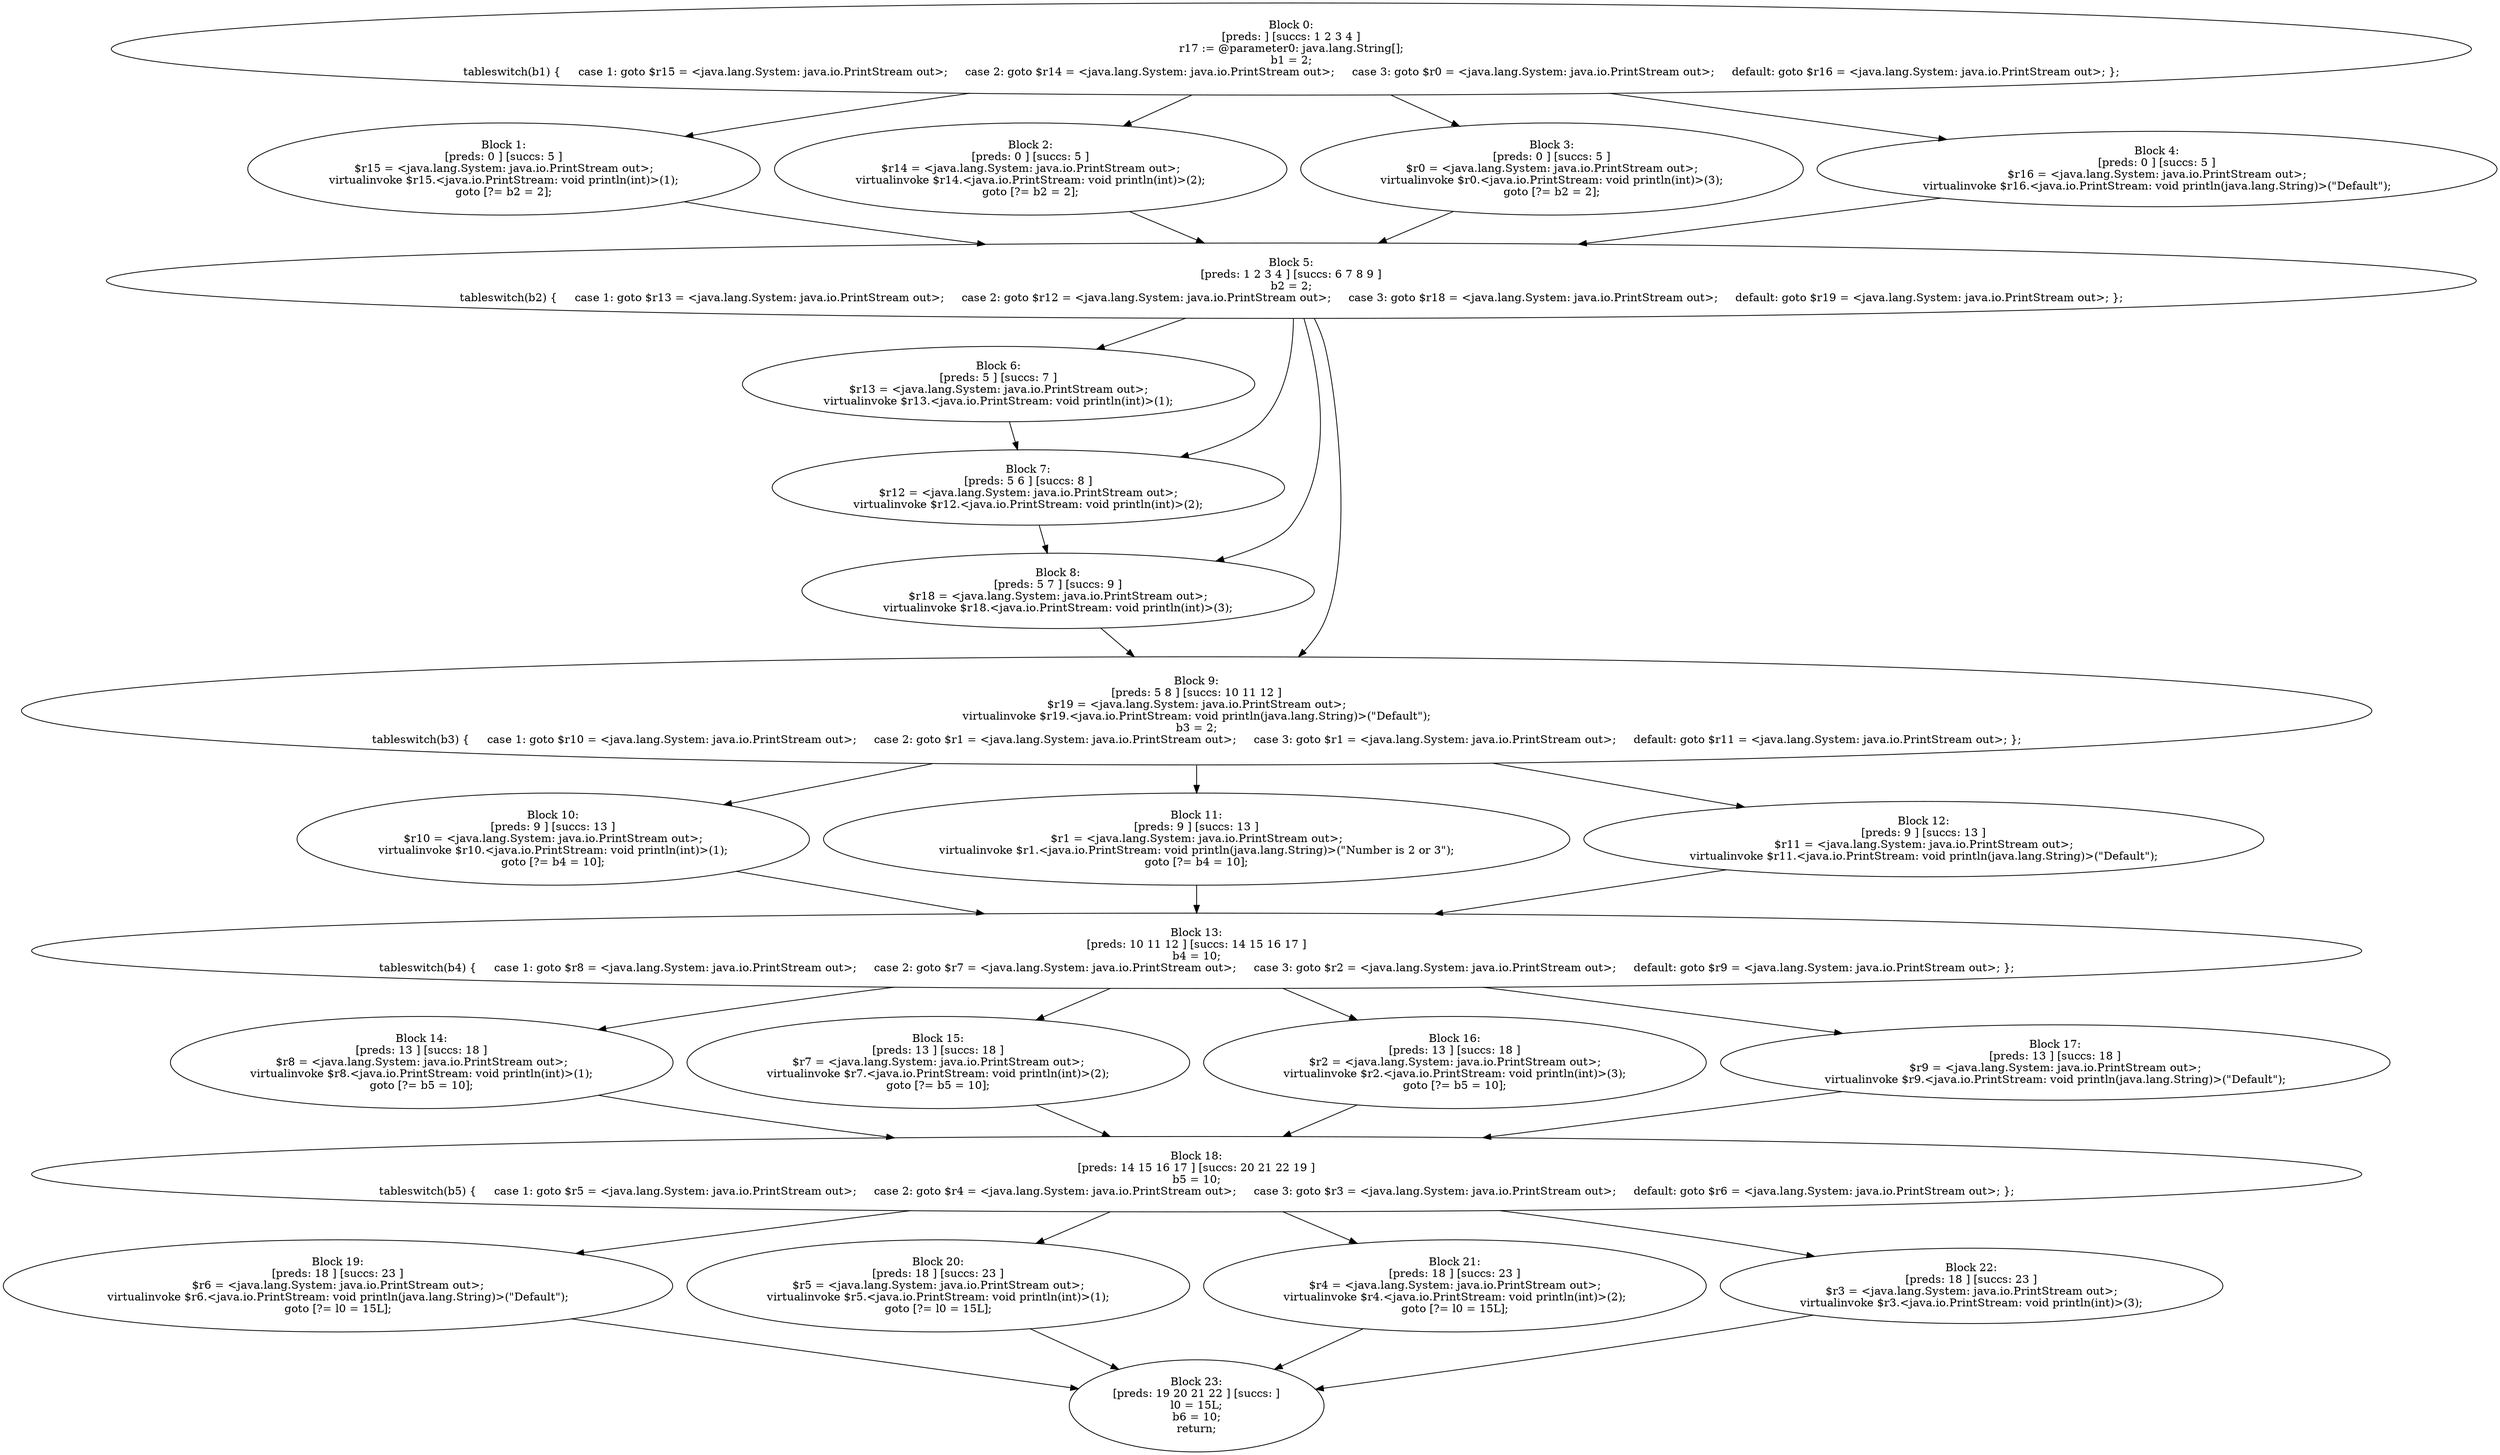 digraph "unitGraph" {
    "Block 0:
[preds: ] [succs: 1 2 3 4 ]
r17 := @parameter0: java.lang.String[];
b1 = 2;
tableswitch(b1) {     case 1: goto $r15 = <java.lang.System: java.io.PrintStream out>;     case 2: goto $r14 = <java.lang.System: java.io.PrintStream out>;     case 3: goto $r0 = <java.lang.System: java.io.PrintStream out>;     default: goto $r16 = <java.lang.System: java.io.PrintStream out>; };
"
    "Block 1:
[preds: 0 ] [succs: 5 ]
$r15 = <java.lang.System: java.io.PrintStream out>;
virtualinvoke $r15.<java.io.PrintStream: void println(int)>(1);
goto [?= b2 = 2];
"
    "Block 2:
[preds: 0 ] [succs: 5 ]
$r14 = <java.lang.System: java.io.PrintStream out>;
virtualinvoke $r14.<java.io.PrintStream: void println(int)>(2);
goto [?= b2 = 2];
"
    "Block 3:
[preds: 0 ] [succs: 5 ]
$r0 = <java.lang.System: java.io.PrintStream out>;
virtualinvoke $r0.<java.io.PrintStream: void println(int)>(3);
goto [?= b2 = 2];
"
    "Block 4:
[preds: 0 ] [succs: 5 ]
$r16 = <java.lang.System: java.io.PrintStream out>;
virtualinvoke $r16.<java.io.PrintStream: void println(java.lang.String)>(\"Default\");
"
    "Block 5:
[preds: 1 2 3 4 ] [succs: 6 7 8 9 ]
b2 = 2;
tableswitch(b2) {     case 1: goto $r13 = <java.lang.System: java.io.PrintStream out>;     case 2: goto $r12 = <java.lang.System: java.io.PrintStream out>;     case 3: goto $r18 = <java.lang.System: java.io.PrintStream out>;     default: goto $r19 = <java.lang.System: java.io.PrintStream out>; };
"
    "Block 6:
[preds: 5 ] [succs: 7 ]
$r13 = <java.lang.System: java.io.PrintStream out>;
virtualinvoke $r13.<java.io.PrintStream: void println(int)>(1);
"
    "Block 7:
[preds: 5 6 ] [succs: 8 ]
$r12 = <java.lang.System: java.io.PrintStream out>;
virtualinvoke $r12.<java.io.PrintStream: void println(int)>(2);
"
    "Block 8:
[preds: 5 7 ] [succs: 9 ]
$r18 = <java.lang.System: java.io.PrintStream out>;
virtualinvoke $r18.<java.io.PrintStream: void println(int)>(3);
"
    "Block 9:
[preds: 5 8 ] [succs: 10 11 12 ]
$r19 = <java.lang.System: java.io.PrintStream out>;
virtualinvoke $r19.<java.io.PrintStream: void println(java.lang.String)>(\"Default\");
b3 = 2;
tableswitch(b3) {     case 1: goto $r10 = <java.lang.System: java.io.PrintStream out>;     case 2: goto $r1 = <java.lang.System: java.io.PrintStream out>;     case 3: goto $r1 = <java.lang.System: java.io.PrintStream out>;     default: goto $r11 = <java.lang.System: java.io.PrintStream out>; };
"
    "Block 10:
[preds: 9 ] [succs: 13 ]
$r10 = <java.lang.System: java.io.PrintStream out>;
virtualinvoke $r10.<java.io.PrintStream: void println(int)>(1);
goto [?= b4 = 10];
"
    "Block 11:
[preds: 9 ] [succs: 13 ]
$r1 = <java.lang.System: java.io.PrintStream out>;
virtualinvoke $r1.<java.io.PrintStream: void println(java.lang.String)>(\"Number is 2 or 3\");
goto [?= b4 = 10];
"
    "Block 12:
[preds: 9 ] [succs: 13 ]
$r11 = <java.lang.System: java.io.PrintStream out>;
virtualinvoke $r11.<java.io.PrintStream: void println(java.lang.String)>(\"Default\");
"
    "Block 13:
[preds: 10 11 12 ] [succs: 14 15 16 17 ]
b4 = 10;
tableswitch(b4) {     case 1: goto $r8 = <java.lang.System: java.io.PrintStream out>;     case 2: goto $r7 = <java.lang.System: java.io.PrintStream out>;     case 3: goto $r2 = <java.lang.System: java.io.PrintStream out>;     default: goto $r9 = <java.lang.System: java.io.PrintStream out>; };
"
    "Block 14:
[preds: 13 ] [succs: 18 ]
$r8 = <java.lang.System: java.io.PrintStream out>;
virtualinvoke $r8.<java.io.PrintStream: void println(int)>(1);
goto [?= b5 = 10];
"
    "Block 15:
[preds: 13 ] [succs: 18 ]
$r7 = <java.lang.System: java.io.PrintStream out>;
virtualinvoke $r7.<java.io.PrintStream: void println(int)>(2);
goto [?= b5 = 10];
"
    "Block 16:
[preds: 13 ] [succs: 18 ]
$r2 = <java.lang.System: java.io.PrintStream out>;
virtualinvoke $r2.<java.io.PrintStream: void println(int)>(3);
goto [?= b5 = 10];
"
    "Block 17:
[preds: 13 ] [succs: 18 ]
$r9 = <java.lang.System: java.io.PrintStream out>;
virtualinvoke $r9.<java.io.PrintStream: void println(java.lang.String)>(\"Default\");
"
    "Block 18:
[preds: 14 15 16 17 ] [succs: 20 21 22 19 ]
b5 = 10;
tableswitch(b5) {     case 1: goto $r5 = <java.lang.System: java.io.PrintStream out>;     case 2: goto $r4 = <java.lang.System: java.io.PrintStream out>;     case 3: goto $r3 = <java.lang.System: java.io.PrintStream out>;     default: goto $r6 = <java.lang.System: java.io.PrintStream out>; };
"
    "Block 19:
[preds: 18 ] [succs: 23 ]
$r6 = <java.lang.System: java.io.PrintStream out>;
virtualinvoke $r6.<java.io.PrintStream: void println(java.lang.String)>(\"Default\");
goto [?= l0 = 15L];
"
    "Block 20:
[preds: 18 ] [succs: 23 ]
$r5 = <java.lang.System: java.io.PrintStream out>;
virtualinvoke $r5.<java.io.PrintStream: void println(int)>(1);
goto [?= l0 = 15L];
"
    "Block 21:
[preds: 18 ] [succs: 23 ]
$r4 = <java.lang.System: java.io.PrintStream out>;
virtualinvoke $r4.<java.io.PrintStream: void println(int)>(2);
goto [?= l0 = 15L];
"
    "Block 22:
[preds: 18 ] [succs: 23 ]
$r3 = <java.lang.System: java.io.PrintStream out>;
virtualinvoke $r3.<java.io.PrintStream: void println(int)>(3);
"
    "Block 23:
[preds: 19 20 21 22 ] [succs: ]
l0 = 15L;
b6 = 10;
return;
"
    "Block 0:
[preds: ] [succs: 1 2 3 4 ]
r17 := @parameter0: java.lang.String[];
b1 = 2;
tableswitch(b1) {     case 1: goto $r15 = <java.lang.System: java.io.PrintStream out>;     case 2: goto $r14 = <java.lang.System: java.io.PrintStream out>;     case 3: goto $r0 = <java.lang.System: java.io.PrintStream out>;     default: goto $r16 = <java.lang.System: java.io.PrintStream out>; };
"->"Block 1:
[preds: 0 ] [succs: 5 ]
$r15 = <java.lang.System: java.io.PrintStream out>;
virtualinvoke $r15.<java.io.PrintStream: void println(int)>(1);
goto [?= b2 = 2];
";
    "Block 0:
[preds: ] [succs: 1 2 3 4 ]
r17 := @parameter0: java.lang.String[];
b1 = 2;
tableswitch(b1) {     case 1: goto $r15 = <java.lang.System: java.io.PrintStream out>;     case 2: goto $r14 = <java.lang.System: java.io.PrintStream out>;     case 3: goto $r0 = <java.lang.System: java.io.PrintStream out>;     default: goto $r16 = <java.lang.System: java.io.PrintStream out>; };
"->"Block 2:
[preds: 0 ] [succs: 5 ]
$r14 = <java.lang.System: java.io.PrintStream out>;
virtualinvoke $r14.<java.io.PrintStream: void println(int)>(2);
goto [?= b2 = 2];
";
    "Block 0:
[preds: ] [succs: 1 2 3 4 ]
r17 := @parameter0: java.lang.String[];
b1 = 2;
tableswitch(b1) {     case 1: goto $r15 = <java.lang.System: java.io.PrintStream out>;     case 2: goto $r14 = <java.lang.System: java.io.PrintStream out>;     case 3: goto $r0 = <java.lang.System: java.io.PrintStream out>;     default: goto $r16 = <java.lang.System: java.io.PrintStream out>; };
"->"Block 3:
[preds: 0 ] [succs: 5 ]
$r0 = <java.lang.System: java.io.PrintStream out>;
virtualinvoke $r0.<java.io.PrintStream: void println(int)>(3);
goto [?= b2 = 2];
";
    "Block 0:
[preds: ] [succs: 1 2 3 4 ]
r17 := @parameter0: java.lang.String[];
b1 = 2;
tableswitch(b1) {     case 1: goto $r15 = <java.lang.System: java.io.PrintStream out>;     case 2: goto $r14 = <java.lang.System: java.io.PrintStream out>;     case 3: goto $r0 = <java.lang.System: java.io.PrintStream out>;     default: goto $r16 = <java.lang.System: java.io.PrintStream out>; };
"->"Block 4:
[preds: 0 ] [succs: 5 ]
$r16 = <java.lang.System: java.io.PrintStream out>;
virtualinvoke $r16.<java.io.PrintStream: void println(java.lang.String)>(\"Default\");
";
    "Block 1:
[preds: 0 ] [succs: 5 ]
$r15 = <java.lang.System: java.io.PrintStream out>;
virtualinvoke $r15.<java.io.PrintStream: void println(int)>(1);
goto [?= b2 = 2];
"->"Block 5:
[preds: 1 2 3 4 ] [succs: 6 7 8 9 ]
b2 = 2;
tableswitch(b2) {     case 1: goto $r13 = <java.lang.System: java.io.PrintStream out>;     case 2: goto $r12 = <java.lang.System: java.io.PrintStream out>;     case 3: goto $r18 = <java.lang.System: java.io.PrintStream out>;     default: goto $r19 = <java.lang.System: java.io.PrintStream out>; };
";
    "Block 2:
[preds: 0 ] [succs: 5 ]
$r14 = <java.lang.System: java.io.PrintStream out>;
virtualinvoke $r14.<java.io.PrintStream: void println(int)>(2);
goto [?= b2 = 2];
"->"Block 5:
[preds: 1 2 3 4 ] [succs: 6 7 8 9 ]
b2 = 2;
tableswitch(b2) {     case 1: goto $r13 = <java.lang.System: java.io.PrintStream out>;     case 2: goto $r12 = <java.lang.System: java.io.PrintStream out>;     case 3: goto $r18 = <java.lang.System: java.io.PrintStream out>;     default: goto $r19 = <java.lang.System: java.io.PrintStream out>; };
";
    "Block 3:
[preds: 0 ] [succs: 5 ]
$r0 = <java.lang.System: java.io.PrintStream out>;
virtualinvoke $r0.<java.io.PrintStream: void println(int)>(3);
goto [?= b2 = 2];
"->"Block 5:
[preds: 1 2 3 4 ] [succs: 6 7 8 9 ]
b2 = 2;
tableswitch(b2) {     case 1: goto $r13 = <java.lang.System: java.io.PrintStream out>;     case 2: goto $r12 = <java.lang.System: java.io.PrintStream out>;     case 3: goto $r18 = <java.lang.System: java.io.PrintStream out>;     default: goto $r19 = <java.lang.System: java.io.PrintStream out>; };
";
    "Block 4:
[preds: 0 ] [succs: 5 ]
$r16 = <java.lang.System: java.io.PrintStream out>;
virtualinvoke $r16.<java.io.PrintStream: void println(java.lang.String)>(\"Default\");
"->"Block 5:
[preds: 1 2 3 4 ] [succs: 6 7 8 9 ]
b2 = 2;
tableswitch(b2) {     case 1: goto $r13 = <java.lang.System: java.io.PrintStream out>;     case 2: goto $r12 = <java.lang.System: java.io.PrintStream out>;     case 3: goto $r18 = <java.lang.System: java.io.PrintStream out>;     default: goto $r19 = <java.lang.System: java.io.PrintStream out>; };
";
    "Block 5:
[preds: 1 2 3 4 ] [succs: 6 7 8 9 ]
b2 = 2;
tableswitch(b2) {     case 1: goto $r13 = <java.lang.System: java.io.PrintStream out>;     case 2: goto $r12 = <java.lang.System: java.io.PrintStream out>;     case 3: goto $r18 = <java.lang.System: java.io.PrintStream out>;     default: goto $r19 = <java.lang.System: java.io.PrintStream out>; };
"->"Block 6:
[preds: 5 ] [succs: 7 ]
$r13 = <java.lang.System: java.io.PrintStream out>;
virtualinvoke $r13.<java.io.PrintStream: void println(int)>(1);
";
    "Block 5:
[preds: 1 2 3 4 ] [succs: 6 7 8 9 ]
b2 = 2;
tableswitch(b2) {     case 1: goto $r13 = <java.lang.System: java.io.PrintStream out>;     case 2: goto $r12 = <java.lang.System: java.io.PrintStream out>;     case 3: goto $r18 = <java.lang.System: java.io.PrintStream out>;     default: goto $r19 = <java.lang.System: java.io.PrintStream out>; };
"->"Block 7:
[preds: 5 6 ] [succs: 8 ]
$r12 = <java.lang.System: java.io.PrintStream out>;
virtualinvoke $r12.<java.io.PrintStream: void println(int)>(2);
";
    "Block 5:
[preds: 1 2 3 4 ] [succs: 6 7 8 9 ]
b2 = 2;
tableswitch(b2) {     case 1: goto $r13 = <java.lang.System: java.io.PrintStream out>;     case 2: goto $r12 = <java.lang.System: java.io.PrintStream out>;     case 3: goto $r18 = <java.lang.System: java.io.PrintStream out>;     default: goto $r19 = <java.lang.System: java.io.PrintStream out>; };
"->"Block 8:
[preds: 5 7 ] [succs: 9 ]
$r18 = <java.lang.System: java.io.PrintStream out>;
virtualinvoke $r18.<java.io.PrintStream: void println(int)>(3);
";
    "Block 5:
[preds: 1 2 3 4 ] [succs: 6 7 8 9 ]
b2 = 2;
tableswitch(b2) {     case 1: goto $r13 = <java.lang.System: java.io.PrintStream out>;     case 2: goto $r12 = <java.lang.System: java.io.PrintStream out>;     case 3: goto $r18 = <java.lang.System: java.io.PrintStream out>;     default: goto $r19 = <java.lang.System: java.io.PrintStream out>; };
"->"Block 9:
[preds: 5 8 ] [succs: 10 11 12 ]
$r19 = <java.lang.System: java.io.PrintStream out>;
virtualinvoke $r19.<java.io.PrintStream: void println(java.lang.String)>(\"Default\");
b3 = 2;
tableswitch(b3) {     case 1: goto $r10 = <java.lang.System: java.io.PrintStream out>;     case 2: goto $r1 = <java.lang.System: java.io.PrintStream out>;     case 3: goto $r1 = <java.lang.System: java.io.PrintStream out>;     default: goto $r11 = <java.lang.System: java.io.PrintStream out>; };
";
    "Block 6:
[preds: 5 ] [succs: 7 ]
$r13 = <java.lang.System: java.io.PrintStream out>;
virtualinvoke $r13.<java.io.PrintStream: void println(int)>(1);
"->"Block 7:
[preds: 5 6 ] [succs: 8 ]
$r12 = <java.lang.System: java.io.PrintStream out>;
virtualinvoke $r12.<java.io.PrintStream: void println(int)>(2);
";
    "Block 7:
[preds: 5 6 ] [succs: 8 ]
$r12 = <java.lang.System: java.io.PrintStream out>;
virtualinvoke $r12.<java.io.PrintStream: void println(int)>(2);
"->"Block 8:
[preds: 5 7 ] [succs: 9 ]
$r18 = <java.lang.System: java.io.PrintStream out>;
virtualinvoke $r18.<java.io.PrintStream: void println(int)>(3);
";
    "Block 8:
[preds: 5 7 ] [succs: 9 ]
$r18 = <java.lang.System: java.io.PrintStream out>;
virtualinvoke $r18.<java.io.PrintStream: void println(int)>(3);
"->"Block 9:
[preds: 5 8 ] [succs: 10 11 12 ]
$r19 = <java.lang.System: java.io.PrintStream out>;
virtualinvoke $r19.<java.io.PrintStream: void println(java.lang.String)>(\"Default\");
b3 = 2;
tableswitch(b3) {     case 1: goto $r10 = <java.lang.System: java.io.PrintStream out>;     case 2: goto $r1 = <java.lang.System: java.io.PrintStream out>;     case 3: goto $r1 = <java.lang.System: java.io.PrintStream out>;     default: goto $r11 = <java.lang.System: java.io.PrintStream out>; };
";
    "Block 9:
[preds: 5 8 ] [succs: 10 11 12 ]
$r19 = <java.lang.System: java.io.PrintStream out>;
virtualinvoke $r19.<java.io.PrintStream: void println(java.lang.String)>(\"Default\");
b3 = 2;
tableswitch(b3) {     case 1: goto $r10 = <java.lang.System: java.io.PrintStream out>;     case 2: goto $r1 = <java.lang.System: java.io.PrintStream out>;     case 3: goto $r1 = <java.lang.System: java.io.PrintStream out>;     default: goto $r11 = <java.lang.System: java.io.PrintStream out>; };
"->"Block 10:
[preds: 9 ] [succs: 13 ]
$r10 = <java.lang.System: java.io.PrintStream out>;
virtualinvoke $r10.<java.io.PrintStream: void println(int)>(1);
goto [?= b4 = 10];
";
    "Block 9:
[preds: 5 8 ] [succs: 10 11 12 ]
$r19 = <java.lang.System: java.io.PrintStream out>;
virtualinvoke $r19.<java.io.PrintStream: void println(java.lang.String)>(\"Default\");
b3 = 2;
tableswitch(b3) {     case 1: goto $r10 = <java.lang.System: java.io.PrintStream out>;     case 2: goto $r1 = <java.lang.System: java.io.PrintStream out>;     case 3: goto $r1 = <java.lang.System: java.io.PrintStream out>;     default: goto $r11 = <java.lang.System: java.io.PrintStream out>; };
"->"Block 11:
[preds: 9 ] [succs: 13 ]
$r1 = <java.lang.System: java.io.PrintStream out>;
virtualinvoke $r1.<java.io.PrintStream: void println(java.lang.String)>(\"Number is 2 or 3\");
goto [?= b4 = 10];
";
    "Block 9:
[preds: 5 8 ] [succs: 10 11 12 ]
$r19 = <java.lang.System: java.io.PrintStream out>;
virtualinvoke $r19.<java.io.PrintStream: void println(java.lang.String)>(\"Default\");
b3 = 2;
tableswitch(b3) {     case 1: goto $r10 = <java.lang.System: java.io.PrintStream out>;     case 2: goto $r1 = <java.lang.System: java.io.PrintStream out>;     case 3: goto $r1 = <java.lang.System: java.io.PrintStream out>;     default: goto $r11 = <java.lang.System: java.io.PrintStream out>; };
"->"Block 12:
[preds: 9 ] [succs: 13 ]
$r11 = <java.lang.System: java.io.PrintStream out>;
virtualinvoke $r11.<java.io.PrintStream: void println(java.lang.String)>(\"Default\");
";
    "Block 10:
[preds: 9 ] [succs: 13 ]
$r10 = <java.lang.System: java.io.PrintStream out>;
virtualinvoke $r10.<java.io.PrintStream: void println(int)>(1);
goto [?= b4 = 10];
"->"Block 13:
[preds: 10 11 12 ] [succs: 14 15 16 17 ]
b4 = 10;
tableswitch(b4) {     case 1: goto $r8 = <java.lang.System: java.io.PrintStream out>;     case 2: goto $r7 = <java.lang.System: java.io.PrintStream out>;     case 3: goto $r2 = <java.lang.System: java.io.PrintStream out>;     default: goto $r9 = <java.lang.System: java.io.PrintStream out>; };
";
    "Block 11:
[preds: 9 ] [succs: 13 ]
$r1 = <java.lang.System: java.io.PrintStream out>;
virtualinvoke $r1.<java.io.PrintStream: void println(java.lang.String)>(\"Number is 2 or 3\");
goto [?= b4 = 10];
"->"Block 13:
[preds: 10 11 12 ] [succs: 14 15 16 17 ]
b4 = 10;
tableswitch(b4) {     case 1: goto $r8 = <java.lang.System: java.io.PrintStream out>;     case 2: goto $r7 = <java.lang.System: java.io.PrintStream out>;     case 3: goto $r2 = <java.lang.System: java.io.PrintStream out>;     default: goto $r9 = <java.lang.System: java.io.PrintStream out>; };
";
    "Block 12:
[preds: 9 ] [succs: 13 ]
$r11 = <java.lang.System: java.io.PrintStream out>;
virtualinvoke $r11.<java.io.PrintStream: void println(java.lang.String)>(\"Default\");
"->"Block 13:
[preds: 10 11 12 ] [succs: 14 15 16 17 ]
b4 = 10;
tableswitch(b4) {     case 1: goto $r8 = <java.lang.System: java.io.PrintStream out>;     case 2: goto $r7 = <java.lang.System: java.io.PrintStream out>;     case 3: goto $r2 = <java.lang.System: java.io.PrintStream out>;     default: goto $r9 = <java.lang.System: java.io.PrintStream out>; };
";
    "Block 13:
[preds: 10 11 12 ] [succs: 14 15 16 17 ]
b4 = 10;
tableswitch(b4) {     case 1: goto $r8 = <java.lang.System: java.io.PrintStream out>;     case 2: goto $r7 = <java.lang.System: java.io.PrintStream out>;     case 3: goto $r2 = <java.lang.System: java.io.PrintStream out>;     default: goto $r9 = <java.lang.System: java.io.PrintStream out>; };
"->"Block 14:
[preds: 13 ] [succs: 18 ]
$r8 = <java.lang.System: java.io.PrintStream out>;
virtualinvoke $r8.<java.io.PrintStream: void println(int)>(1);
goto [?= b5 = 10];
";
    "Block 13:
[preds: 10 11 12 ] [succs: 14 15 16 17 ]
b4 = 10;
tableswitch(b4) {     case 1: goto $r8 = <java.lang.System: java.io.PrintStream out>;     case 2: goto $r7 = <java.lang.System: java.io.PrintStream out>;     case 3: goto $r2 = <java.lang.System: java.io.PrintStream out>;     default: goto $r9 = <java.lang.System: java.io.PrintStream out>; };
"->"Block 15:
[preds: 13 ] [succs: 18 ]
$r7 = <java.lang.System: java.io.PrintStream out>;
virtualinvoke $r7.<java.io.PrintStream: void println(int)>(2);
goto [?= b5 = 10];
";
    "Block 13:
[preds: 10 11 12 ] [succs: 14 15 16 17 ]
b4 = 10;
tableswitch(b4) {     case 1: goto $r8 = <java.lang.System: java.io.PrintStream out>;     case 2: goto $r7 = <java.lang.System: java.io.PrintStream out>;     case 3: goto $r2 = <java.lang.System: java.io.PrintStream out>;     default: goto $r9 = <java.lang.System: java.io.PrintStream out>; };
"->"Block 16:
[preds: 13 ] [succs: 18 ]
$r2 = <java.lang.System: java.io.PrintStream out>;
virtualinvoke $r2.<java.io.PrintStream: void println(int)>(3);
goto [?= b5 = 10];
";
    "Block 13:
[preds: 10 11 12 ] [succs: 14 15 16 17 ]
b4 = 10;
tableswitch(b4) {     case 1: goto $r8 = <java.lang.System: java.io.PrintStream out>;     case 2: goto $r7 = <java.lang.System: java.io.PrintStream out>;     case 3: goto $r2 = <java.lang.System: java.io.PrintStream out>;     default: goto $r9 = <java.lang.System: java.io.PrintStream out>; };
"->"Block 17:
[preds: 13 ] [succs: 18 ]
$r9 = <java.lang.System: java.io.PrintStream out>;
virtualinvoke $r9.<java.io.PrintStream: void println(java.lang.String)>(\"Default\");
";
    "Block 14:
[preds: 13 ] [succs: 18 ]
$r8 = <java.lang.System: java.io.PrintStream out>;
virtualinvoke $r8.<java.io.PrintStream: void println(int)>(1);
goto [?= b5 = 10];
"->"Block 18:
[preds: 14 15 16 17 ] [succs: 20 21 22 19 ]
b5 = 10;
tableswitch(b5) {     case 1: goto $r5 = <java.lang.System: java.io.PrintStream out>;     case 2: goto $r4 = <java.lang.System: java.io.PrintStream out>;     case 3: goto $r3 = <java.lang.System: java.io.PrintStream out>;     default: goto $r6 = <java.lang.System: java.io.PrintStream out>; };
";
    "Block 15:
[preds: 13 ] [succs: 18 ]
$r7 = <java.lang.System: java.io.PrintStream out>;
virtualinvoke $r7.<java.io.PrintStream: void println(int)>(2);
goto [?= b5 = 10];
"->"Block 18:
[preds: 14 15 16 17 ] [succs: 20 21 22 19 ]
b5 = 10;
tableswitch(b5) {     case 1: goto $r5 = <java.lang.System: java.io.PrintStream out>;     case 2: goto $r4 = <java.lang.System: java.io.PrintStream out>;     case 3: goto $r3 = <java.lang.System: java.io.PrintStream out>;     default: goto $r6 = <java.lang.System: java.io.PrintStream out>; };
";
    "Block 16:
[preds: 13 ] [succs: 18 ]
$r2 = <java.lang.System: java.io.PrintStream out>;
virtualinvoke $r2.<java.io.PrintStream: void println(int)>(3);
goto [?= b5 = 10];
"->"Block 18:
[preds: 14 15 16 17 ] [succs: 20 21 22 19 ]
b5 = 10;
tableswitch(b5) {     case 1: goto $r5 = <java.lang.System: java.io.PrintStream out>;     case 2: goto $r4 = <java.lang.System: java.io.PrintStream out>;     case 3: goto $r3 = <java.lang.System: java.io.PrintStream out>;     default: goto $r6 = <java.lang.System: java.io.PrintStream out>; };
";
    "Block 17:
[preds: 13 ] [succs: 18 ]
$r9 = <java.lang.System: java.io.PrintStream out>;
virtualinvoke $r9.<java.io.PrintStream: void println(java.lang.String)>(\"Default\");
"->"Block 18:
[preds: 14 15 16 17 ] [succs: 20 21 22 19 ]
b5 = 10;
tableswitch(b5) {     case 1: goto $r5 = <java.lang.System: java.io.PrintStream out>;     case 2: goto $r4 = <java.lang.System: java.io.PrintStream out>;     case 3: goto $r3 = <java.lang.System: java.io.PrintStream out>;     default: goto $r6 = <java.lang.System: java.io.PrintStream out>; };
";
    "Block 18:
[preds: 14 15 16 17 ] [succs: 20 21 22 19 ]
b5 = 10;
tableswitch(b5) {     case 1: goto $r5 = <java.lang.System: java.io.PrintStream out>;     case 2: goto $r4 = <java.lang.System: java.io.PrintStream out>;     case 3: goto $r3 = <java.lang.System: java.io.PrintStream out>;     default: goto $r6 = <java.lang.System: java.io.PrintStream out>; };
"->"Block 20:
[preds: 18 ] [succs: 23 ]
$r5 = <java.lang.System: java.io.PrintStream out>;
virtualinvoke $r5.<java.io.PrintStream: void println(int)>(1);
goto [?= l0 = 15L];
";
    "Block 18:
[preds: 14 15 16 17 ] [succs: 20 21 22 19 ]
b5 = 10;
tableswitch(b5) {     case 1: goto $r5 = <java.lang.System: java.io.PrintStream out>;     case 2: goto $r4 = <java.lang.System: java.io.PrintStream out>;     case 3: goto $r3 = <java.lang.System: java.io.PrintStream out>;     default: goto $r6 = <java.lang.System: java.io.PrintStream out>; };
"->"Block 21:
[preds: 18 ] [succs: 23 ]
$r4 = <java.lang.System: java.io.PrintStream out>;
virtualinvoke $r4.<java.io.PrintStream: void println(int)>(2);
goto [?= l0 = 15L];
";
    "Block 18:
[preds: 14 15 16 17 ] [succs: 20 21 22 19 ]
b5 = 10;
tableswitch(b5) {     case 1: goto $r5 = <java.lang.System: java.io.PrintStream out>;     case 2: goto $r4 = <java.lang.System: java.io.PrintStream out>;     case 3: goto $r3 = <java.lang.System: java.io.PrintStream out>;     default: goto $r6 = <java.lang.System: java.io.PrintStream out>; };
"->"Block 22:
[preds: 18 ] [succs: 23 ]
$r3 = <java.lang.System: java.io.PrintStream out>;
virtualinvoke $r3.<java.io.PrintStream: void println(int)>(3);
";
    "Block 18:
[preds: 14 15 16 17 ] [succs: 20 21 22 19 ]
b5 = 10;
tableswitch(b5) {     case 1: goto $r5 = <java.lang.System: java.io.PrintStream out>;     case 2: goto $r4 = <java.lang.System: java.io.PrintStream out>;     case 3: goto $r3 = <java.lang.System: java.io.PrintStream out>;     default: goto $r6 = <java.lang.System: java.io.PrintStream out>; };
"->"Block 19:
[preds: 18 ] [succs: 23 ]
$r6 = <java.lang.System: java.io.PrintStream out>;
virtualinvoke $r6.<java.io.PrintStream: void println(java.lang.String)>(\"Default\");
goto [?= l0 = 15L];
";
    "Block 19:
[preds: 18 ] [succs: 23 ]
$r6 = <java.lang.System: java.io.PrintStream out>;
virtualinvoke $r6.<java.io.PrintStream: void println(java.lang.String)>(\"Default\");
goto [?= l0 = 15L];
"->"Block 23:
[preds: 19 20 21 22 ] [succs: ]
l0 = 15L;
b6 = 10;
return;
";
    "Block 20:
[preds: 18 ] [succs: 23 ]
$r5 = <java.lang.System: java.io.PrintStream out>;
virtualinvoke $r5.<java.io.PrintStream: void println(int)>(1);
goto [?= l0 = 15L];
"->"Block 23:
[preds: 19 20 21 22 ] [succs: ]
l0 = 15L;
b6 = 10;
return;
";
    "Block 21:
[preds: 18 ] [succs: 23 ]
$r4 = <java.lang.System: java.io.PrintStream out>;
virtualinvoke $r4.<java.io.PrintStream: void println(int)>(2);
goto [?= l0 = 15L];
"->"Block 23:
[preds: 19 20 21 22 ] [succs: ]
l0 = 15L;
b6 = 10;
return;
";
    "Block 22:
[preds: 18 ] [succs: 23 ]
$r3 = <java.lang.System: java.io.PrintStream out>;
virtualinvoke $r3.<java.io.PrintStream: void println(int)>(3);
"->"Block 23:
[preds: 19 20 21 22 ] [succs: ]
l0 = 15L;
b6 = 10;
return;
";
}
